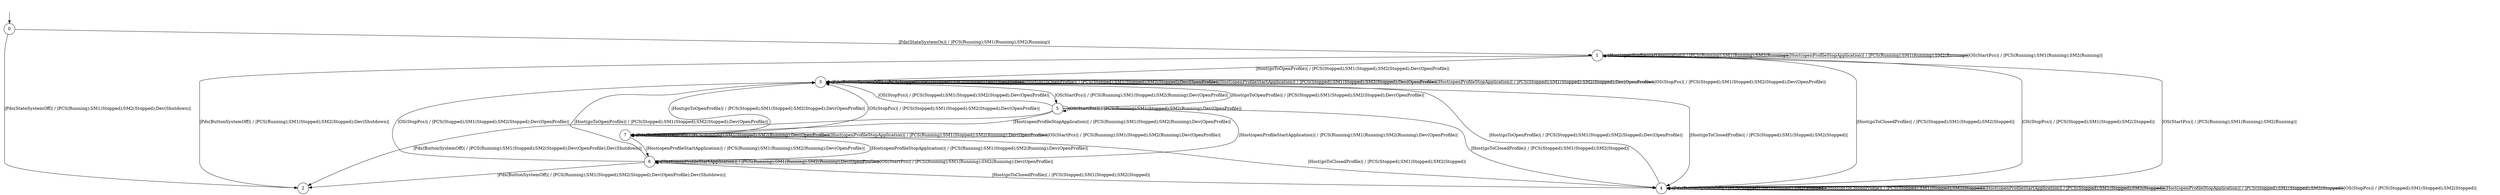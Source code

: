 digraph g {
__start0 [label="" shape="none"];

	s0 [shape="circle" label="0"];
	s1 [shape="circle" label="1"];
	s2 [shape="circle" label="2"];
	s3 [shape="circle" label="3"];
	s4 [shape="circle" label="4"];
	s5 [shape="circle" label="5"];
	s6 [shape="circle" label="6"];
	s7 [shape="circle" label="7"];
	s0 -> s1 [label="|Pds(StateSystemOn)| / |PCS(Running);SM1(Running);SM2(Running)|"];
	s0 -> s2 [label="|Pds(StateSystemOff)| / |PCS(Running);SM1(Stopped);SM2(Stopped);Dev(Shutdown)|"];
	s1 -> s2 [label="|Pds(ButtonSystemOff)| / |PCS(Running);SM1(Stopped);SM2(Stopped);Dev(Shutdown)|"];
	s1 -> s3 [label="|Host(goToOpenProfile)| / |PCS(Stopped);SM1(Stopped);SM2(Stopped);Dev(OpenProfile)|"];
	s1 -> s4 [label="|Host(goToClosedProfile)| / |PCS(Stopped);SM1(Stopped);SM2(Stopped)|"];
	s1 -> s1 [label="|Host(openProfileStartApplication)| / |PCS(Running);SM1(Running);SM2(Running)|"];
	s1 -> s1 [label="|Host(openProfileStopApplication)| / |PCS(Running);SM1(Running);SM2(Running)|"];
	s1 -> s1 [label="|OS(StartPcs)| / |PCS(Running);SM1(Running);SM2(Running)|"];
	s1 -> s4 [label="|OS(StopPcs)| / |PCS(Stopped);SM1(Stopped);SM2(Stopped)|"];
	s3 -> s3 [label="|Pds(ButtonSystemOff)| / |PCS(Stopped);SM1(Stopped);SM2(Stopped);Dev(OpenProfile)|"];
	s3 -> s3 [label="|Host(goToOpenProfile)| / |PCS(Stopped);SM1(Stopped);SM2(Stopped);Dev(OpenProfile)|"];
	s3 -> s4 [label="|Host(goToClosedProfile)| / |PCS(Stopped);SM1(Stopped);SM2(Stopped)|"];
	s3 -> s3 [label="|Host(openProfileStartApplication)| / |PCS(Stopped);SM1(Stopped);SM2(Stopped);Dev(OpenProfile)|"];
	s3 -> s3 [label="|Host(openProfileStopApplication)| / |PCS(Stopped);SM1(Stopped);SM2(Stopped);Dev(OpenProfile)|"];
	s3 -> s5 [label="|OS(StartPcs)| / |PCS(Running);SM1(Stopped);SM2(Running);Dev(OpenProfile)|"];
	s3 -> s3 [label="|OS(StopPcs)| / |PCS(Stopped);SM1(Stopped);SM2(Stopped);Dev(OpenProfile)|"];
	s4 -> s4 [label="|Pds(ButtonSystemOff)| / |PCS(Stopped);SM1(Stopped);SM2(Stopped)|"];
	s4 -> s3 [label="|Host(goToOpenProfile)| / |PCS(Stopped);SM1(Stopped);SM2(Stopped);Dev(OpenProfile)|"];
	s4 -> s4 [label="|Host(goToClosedProfile)| / |PCS(Stopped);SM1(Stopped);SM2(Stopped)|"];
	s4 -> s4 [label="|Host(openProfileStartApplication)| / |PCS(Stopped);SM1(Stopped);SM2(Stopped)|"];
	s4 -> s4 [label="|Host(openProfileStopApplication)| / |PCS(Stopped);SM1(Stopped);SM2(Stopped)|"];
	s4 -> s1 [label="|OS(StartPcs)| / |PCS(Running);SM1(Running);SM2(Running)|"];
	s4 -> s4 [label="|OS(StopPcs)| / |PCS(Stopped);SM1(Stopped);SM2(Stopped)|"];
	s5 -> s2 [label="|Pds(ButtonSystemOff)| / |PCS(Running);SM1(Stopped);SM2(Stopped);Dev(OpenProfile);Dev(Shutdown)|"];
	s5 -> s3 [label="|Host(goToOpenProfile)| / |PCS(Stopped);SM1(Stopped);SM2(Stopped);Dev(OpenProfile)|"];
	s5 -> s4 [label="|Host(goToClosedProfile)| / |PCS(Stopped);SM1(Stopped);SM2(Stopped)|"];
	s5 -> s6 [label="|Host(openProfileStartApplication)| / |PCS(Running);SM1(Running);SM2(Running);Dev(OpenProfile)|"];
	s5 -> s7 [label="|Host(openProfileStopApplication)| / |PCS(Running);SM1(Stopped);SM2(Running);Dev(OpenProfile)|"];
	s5 -> s5 [label="|OS(StartPcs)| / |PCS(Running);SM1(Stopped);SM2(Running);Dev(OpenProfile)|"];
	s5 -> s3 [label="|OS(StopPcs)| / |PCS(Stopped);SM1(Stopped);SM2(Stopped);Dev(OpenProfile)|"];
	s6 -> s2 [label="|Pds(ButtonSystemOff)| / |PCS(Running);SM1(Stopped);SM2(Stopped);Dev(OpenProfile);Dev(Shutdown)|"];
	s6 -> s3 [label="|Host(goToOpenProfile)| / |PCS(Stopped);SM1(Stopped);SM2(Stopped);Dev(OpenProfile)|"];
	s6 -> s4 [label="|Host(goToClosedProfile)| / |PCS(Stopped);SM1(Stopped);SM2(Stopped)|"];
	s6 -> s6 [label="|Host(openProfileStartApplication)| / |PCS(Running);SM1(Running);SM2(Running);Dev(OpenProfile)|"];
	s6 -> s7 [label="|Host(openProfileStopApplication)| / |PCS(Running);SM1(Stopped);SM2(Running);Dev(OpenProfile)|"];
	s6 -> s6 [label="|OS(StartPcs)| / |PCS(Running);SM1(Running);SM2(Running);Dev(OpenProfile)|"];
	s6 -> s3 [label="|OS(StopPcs)| / |PCS(Stopped);SM1(Stopped);SM2(Stopped);Dev(OpenProfile)|"];
	s7 -> s7 [label="|Pds(ButtonSystemOff)| / |PCS(Running);SM1(Stopped);SM2(Running);Dev(OpenProfile)|"];
	s7 -> s3 [label="|Host(goToOpenProfile)| / |PCS(Stopped);SM1(Stopped);SM2(Stopped);Dev(OpenProfile)|"];
	s7 -> s4 [label="|Host(goToClosedProfile)| / |PCS(Stopped);SM1(Stopped);SM2(Stopped)|"];
	s7 -> s6 [label="|Host(openProfileStartApplication)| / |PCS(Running);SM1(Running);SM2(Running);Dev(OpenProfile)|"];
	s7 -> s7 [label="|Host(openProfileStopApplication)| / |PCS(Running);SM1(Stopped);SM2(Running);Dev(OpenProfile)|"];
	s7 -> s7 [label="|OS(StartPcs)| / |PCS(Running);SM1(Stopped);SM2(Running);Dev(OpenProfile)|"];
	s7 -> s3 [label="|OS(StopPcs)| / |PCS(Stopped);SM1(Stopped);SM2(Stopped);Dev(OpenProfile)|"];

__start0 -> s0;
}
